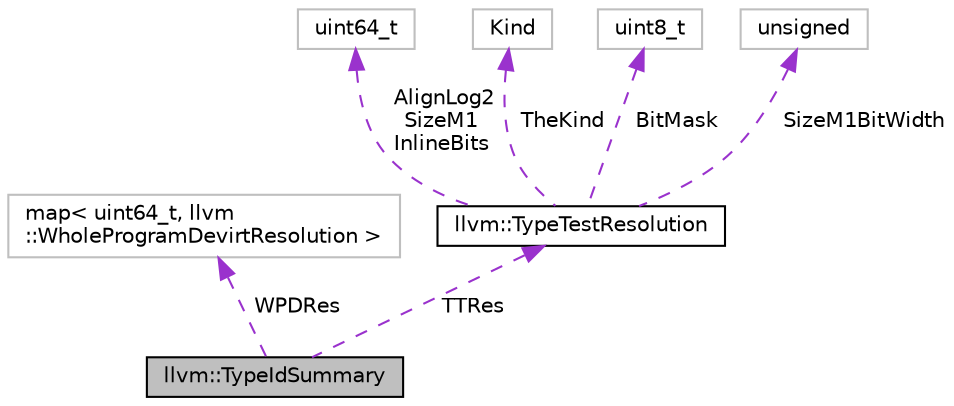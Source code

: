 digraph "llvm::TypeIdSummary"
{
 // LATEX_PDF_SIZE
  bgcolor="transparent";
  edge [fontname="Helvetica",fontsize="10",labelfontname="Helvetica",labelfontsize="10"];
  node [fontname="Helvetica",fontsize="10",shape=record];
  Node1 [label="llvm::TypeIdSummary",height=0.2,width=0.4,color="black", fillcolor="grey75", style="filled", fontcolor="black",tooltip=" "];
  Node2 -> Node1 [dir="back",color="darkorchid3",fontsize="10",style="dashed",label=" WPDRes" ,fontname="Helvetica"];
  Node2 [label="map\< uint64_t, llvm\l::WholeProgramDevirtResolution \>",height=0.2,width=0.4,color="grey75",tooltip=" "];
  Node3 -> Node1 [dir="back",color="darkorchid3",fontsize="10",style="dashed",label=" TTRes" ,fontname="Helvetica"];
  Node3 [label="llvm::TypeTestResolution",height=0.2,width=0.4,color="black",URL="$structllvm_1_1TypeTestResolution.html",tooltip=" "];
  Node4 -> Node3 [dir="back",color="darkorchid3",fontsize="10",style="dashed",label=" AlignLog2\nSizeM1\nInlineBits" ,fontname="Helvetica"];
  Node4 [label="uint64_t",height=0.2,width=0.4,color="grey75",tooltip=" "];
  Node5 -> Node3 [dir="back",color="darkorchid3",fontsize="10",style="dashed",label=" TheKind" ,fontname="Helvetica"];
  Node5 [label="Kind",height=0.2,width=0.4,color="grey75",tooltip=" "];
  Node6 -> Node3 [dir="back",color="darkorchid3",fontsize="10",style="dashed",label=" BitMask" ,fontname="Helvetica"];
  Node6 [label="uint8_t",height=0.2,width=0.4,color="grey75",tooltip=" "];
  Node7 -> Node3 [dir="back",color="darkorchid3",fontsize="10",style="dashed",label=" SizeM1BitWidth" ,fontname="Helvetica"];
  Node7 [label="unsigned",height=0.2,width=0.4,color="grey75",tooltip=" "];
}
